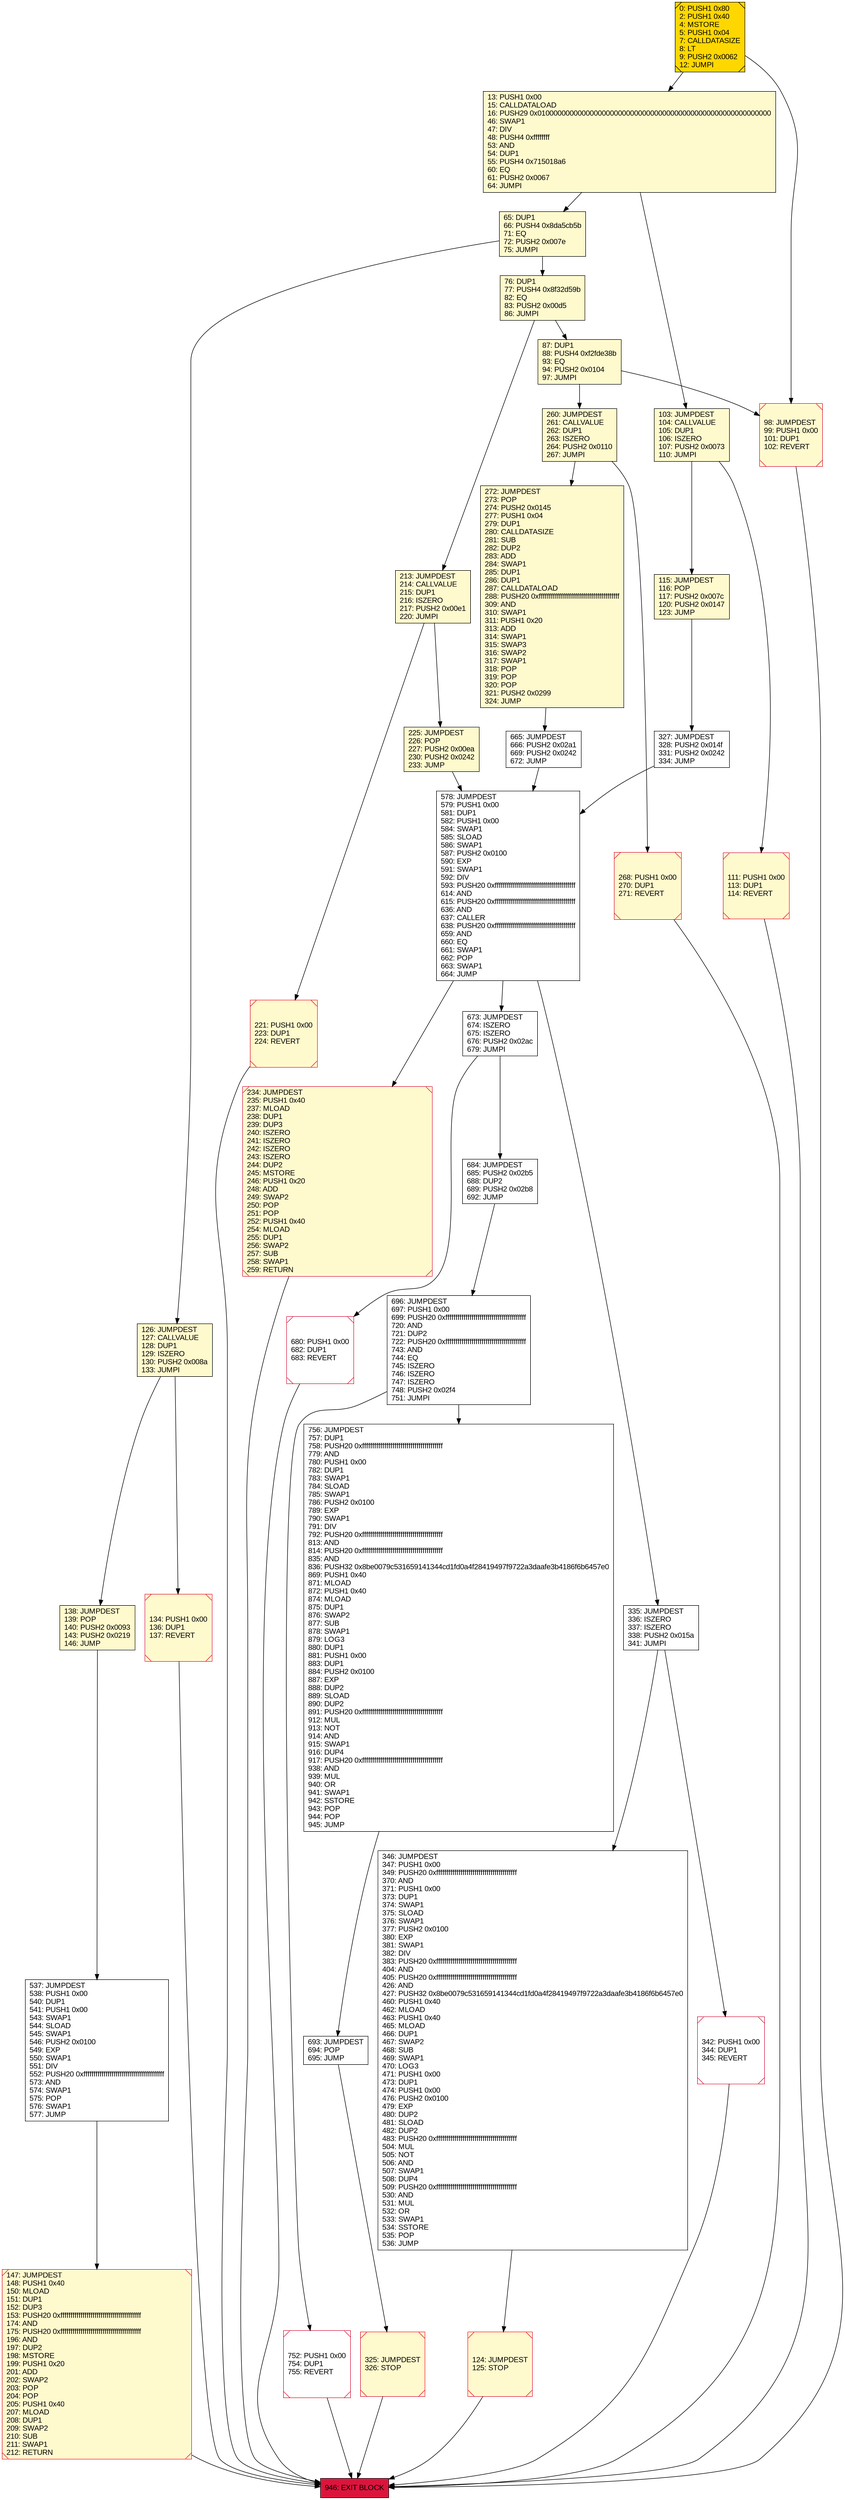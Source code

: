 digraph G {
bgcolor=transparent rankdir=UD;
node [shape=box style=filled color=black fillcolor=white fontname=arial fontcolor=black];
126 [label="126: JUMPDEST\l127: CALLVALUE\l128: DUP1\l129: ISZERO\l130: PUSH2 0x008a\l133: JUMPI\l" fillcolor=lemonchiffon ];
147 [label="147: JUMPDEST\l148: PUSH1 0x40\l150: MLOAD\l151: DUP1\l152: DUP3\l153: PUSH20 0xffffffffffffffffffffffffffffffffffffffff\l174: AND\l175: PUSH20 0xffffffffffffffffffffffffffffffffffffffff\l196: AND\l197: DUP2\l198: MSTORE\l199: PUSH1 0x20\l201: ADD\l202: SWAP2\l203: POP\l204: POP\l205: PUSH1 0x40\l207: MLOAD\l208: DUP1\l209: SWAP2\l210: SUB\l211: SWAP1\l212: RETURN\l" fillcolor=lemonchiffon shape=Msquare color=crimson ];
76 [label="76: DUP1\l77: PUSH4 0x8f32d59b\l82: EQ\l83: PUSH2 0x00d5\l86: JUMPI\l" fillcolor=lemonchiffon ];
756 [label="756: JUMPDEST\l757: DUP1\l758: PUSH20 0xffffffffffffffffffffffffffffffffffffffff\l779: AND\l780: PUSH1 0x00\l782: DUP1\l783: SWAP1\l784: SLOAD\l785: SWAP1\l786: PUSH2 0x0100\l789: EXP\l790: SWAP1\l791: DIV\l792: PUSH20 0xffffffffffffffffffffffffffffffffffffffff\l813: AND\l814: PUSH20 0xffffffffffffffffffffffffffffffffffffffff\l835: AND\l836: PUSH32 0x8be0079c531659141344cd1fd0a4f28419497f9722a3daafe3b4186f6b6457e0\l869: PUSH1 0x40\l871: MLOAD\l872: PUSH1 0x40\l874: MLOAD\l875: DUP1\l876: SWAP2\l877: SUB\l878: SWAP1\l879: LOG3\l880: DUP1\l881: PUSH1 0x00\l883: DUP1\l884: PUSH2 0x0100\l887: EXP\l888: DUP2\l889: SLOAD\l890: DUP2\l891: PUSH20 0xffffffffffffffffffffffffffffffffffffffff\l912: MUL\l913: NOT\l914: AND\l915: SWAP1\l916: DUP4\l917: PUSH20 0xffffffffffffffffffffffffffffffffffffffff\l938: AND\l939: MUL\l940: OR\l941: SWAP1\l942: SSTORE\l943: POP\l944: POP\l945: JUMP\l" ];
213 [label="213: JUMPDEST\l214: CALLVALUE\l215: DUP1\l216: ISZERO\l217: PUSH2 0x00e1\l220: JUMPI\l" fillcolor=lemonchiffon ];
665 [label="665: JUMPDEST\l666: PUSH2 0x02a1\l669: PUSH2 0x0242\l672: JUMP\l" ];
103 [label="103: JUMPDEST\l104: CALLVALUE\l105: DUP1\l106: ISZERO\l107: PUSH2 0x0073\l110: JUMPI\l" fillcolor=lemonchiffon ];
680 [label="680: PUSH1 0x00\l682: DUP1\l683: REVERT\l" shape=Msquare color=crimson ];
13 [label="13: PUSH1 0x00\l15: CALLDATALOAD\l16: PUSH29 0x0100000000000000000000000000000000000000000000000000000000\l46: SWAP1\l47: DIV\l48: PUSH4 0xffffffff\l53: AND\l54: DUP1\l55: PUSH4 0x715018a6\l60: EQ\l61: PUSH2 0x0067\l64: JUMPI\l" fillcolor=lemonchiffon ];
537 [label="537: JUMPDEST\l538: PUSH1 0x00\l540: DUP1\l541: PUSH1 0x00\l543: SWAP1\l544: SLOAD\l545: SWAP1\l546: PUSH2 0x0100\l549: EXP\l550: SWAP1\l551: DIV\l552: PUSH20 0xffffffffffffffffffffffffffffffffffffffff\l573: AND\l574: SWAP1\l575: POP\l576: SWAP1\l577: JUMP\l" ];
111 [label="111: PUSH1 0x00\l113: DUP1\l114: REVERT\l" fillcolor=lemonchiffon shape=Msquare color=crimson ];
325 [label="325: JUMPDEST\l326: STOP\l" fillcolor=lemonchiffon shape=Msquare color=crimson ];
752 [label="752: PUSH1 0x00\l754: DUP1\l755: REVERT\l" shape=Msquare color=crimson ];
693 [label="693: JUMPDEST\l694: POP\l695: JUMP\l" ];
234 [label="234: JUMPDEST\l235: PUSH1 0x40\l237: MLOAD\l238: DUP1\l239: DUP3\l240: ISZERO\l241: ISZERO\l242: ISZERO\l243: ISZERO\l244: DUP2\l245: MSTORE\l246: PUSH1 0x20\l248: ADD\l249: SWAP2\l250: POP\l251: POP\l252: PUSH1 0x40\l254: MLOAD\l255: DUP1\l256: SWAP2\l257: SUB\l258: SWAP1\l259: RETURN\l" fillcolor=lemonchiffon shape=Msquare color=crimson ];
335 [label="335: JUMPDEST\l336: ISZERO\l337: ISZERO\l338: PUSH2 0x015a\l341: JUMPI\l" ];
115 [label="115: JUMPDEST\l116: POP\l117: PUSH2 0x007c\l120: PUSH2 0x0147\l123: JUMP\l" fillcolor=lemonchiffon ];
225 [label="225: JUMPDEST\l226: POP\l227: PUSH2 0x00ea\l230: PUSH2 0x0242\l233: JUMP\l" fillcolor=lemonchiffon ];
138 [label="138: JUMPDEST\l139: POP\l140: PUSH2 0x0093\l143: PUSH2 0x0219\l146: JUMP\l" fillcolor=lemonchiffon ];
0 [label="0: PUSH1 0x80\l2: PUSH1 0x40\l4: MSTORE\l5: PUSH1 0x04\l7: CALLDATASIZE\l8: LT\l9: PUSH2 0x0062\l12: JUMPI\l" fillcolor=lemonchiffon shape=Msquare fillcolor=gold ];
65 [label="65: DUP1\l66: PUSH4 0x8da5cb5b\l71: EQ\l72: PUSH2 0x007e\l75: JUMPI\l" fillcolor=lemonchiffon ];
98 [label="98: JUMPDEST\l99: PUSH1 0x00\l101: DUP1\l102: REVERT\l" fillcolor=lemonchiffon shape=Msquare color=crimson ];
134 [label="134: PUSH1 0x00\l136: DUP1\l137: REVERT\l" fillcolor=lemonchiffon shape=Msquare color=crimson ];
124 [label="124: JUMPDEST\l125: STOP\l" fillcolor=lemonchiffon shape=Msquare color=crimson ];
272 [label="272: JUMPDEST\l273: POP\l274: PUSH2 0x0145\l277: PUSH1 0x04\l279: DUP1\l280: CALLDATASIZE\l281: SUB\l282: DUP2\l283: ADD\l284: SWAP1\l285: DUP1\l286: DUP1\l287: CALLDATALOAD\l288: PUSH20 0xffffffffffffffffffffffffffffffffffffffff\l309: AND\l310: SWAP1\l311: PUSH1 0x20\l313: ADD\l314: SWAP1\l315: SWAP3\l316: SWAP2\l317: SWAP1\l318: POP\l319: POP\l320: POP\l321: PUSH2 0x0299\l324: JUMP\l" fillcolor=lemonchiffon ];
87 [label="87: DUP1\l88: PUSH4 0xf2fde38b\l93: EQ\l94: PUSH2 0x0104\l97: JUMPI\l" fillcolor=lemonchiffon ];
268 [label="268: PUSH1 0x00\l270: DUP1\l271: REVERT\l" fillcolor=lemonchiffon shape=Msquare color=crimson ];
684 [label="684: JUMPDEST\l685: PUSH2 0x02b5\l688: DUP2\l689: PUSH2 0x02b8\l692: JUMP\l" ];
946 [label="946: EXIT BLOCK\l" fillcolor=crimson ];
327 [label="327: JUMPDEST\l328: PUSH2 0x014f\l331: PUSH2 0x0242\l334: JUMP\l" ];
346 [label="346: JUMPDEST\l347: PUSH1 0x00\l349: PUSH20 0xffffffffffffffffffffffffffffffffffffffff\l370: AND\l371: PUSH1 0x00\l373: DUP1\l374: SWAP1\l375: SLOAD\l376: SWAP1\l377: PUSH2 0x0100\l380: EXP\l381: SWAP1\l382: DIV\l383: PUSH20 0xffffffffffffffffffffffffffffffffffffffff\l404: AND\l405: PUSH20 0xffffffffffffffffffffffffffffffffffffffff\l426: AND\l427: PUSH32 0x8be0079c531659141344cd1fd0a4f28419497f9722a3daafe3b4186f6b6457e0\l460: PUSH1 0x40\l462: MLOAD\l463: PUSH1 0x40\l465: MLOAD\l466: DUP1\l467: SWAP2\l468: SUB\l469: SWAP1\l470: LOG3\l471: PUSH1 0x00\l473: DUP1\l474: PUSH1 0x00\l476: PUSH2 0x0100\l479: EXP\l480: DUP2\l481: SLOAD\l482: DUP2\l483: PUSH20 0xffffffffffffffffffffffffffffffffffffffff\l504: MUL\l505: NOT\l506: AND\l507: SWAP1\l508: DUP4\l509: PUSH20 0xffffffffffffffffffffffffffffffffffffffff\l530: AND\l531: MUL\l532: OR\l533: SWAP1\l534: SSTORE\l535: POP\l536: JUMP\l" ];
342 [label="342: PUSH1 0x00\l344: DUP1\l345: REVERT\l" shape=Msquare color=crimson ];
673 [label="673: JUMPDEST\l674: ISZERO\l675: ISZERO\l676: PUSH2 0x02ac\l679: JUMPI\l" ];
696 [label="696: JUMPDEST\l697: PUSH1 0x00\l699: PUSH20 0xffffffffffffffffffffffffffffffffffffffff\l720: AND\l721: DUP2\l722: PUSH20 0xffffffffffffffffffffffffffffffffffffffff\l743: AND\l744: EQ\l745: ISZERO\l746: ISZERO\l747: ISZERO\l748: PUSH2 0x02f4\l751: JUMPI\l" ];
260 [label="260: JUMPDEST\l261: CALLVALUE\l262: DUP1\l263: ISZERO\l264: PUSH2 0x0110\l267: JUMPI\l" fillcolor=lemonchiffon ];
221 [label="221: PUSH1 0x00\l223: DUP1\l224: REVERT\l" fillcolor=lemonchiffon shape=Msquare color=crimson ];
578 [label="578: JUMPDEST\l579: PUSH1 0x00\l581: DUP1\l582: PUSH1 0x00\l584: SWAP1\l585: SLOAD\l586: SWAP1\l587: PUSH2 0x0100\l590: EXP\l591: SWAP1\l592: DIV\l593: PUSH20 0xffffffffffffffffffffffffffffffffffffffff\l614: AND\l615: PUSH20 0xffffffffffffffffffffffffffffffffffffffff\l636: AND\l637: CALLER\l638: PUSH20 0xffffffffffffffffffffffffffffffffffffffff\l659: AND\l660: EQ\l661: SWAP1\l662: POP\l663: SWAP1\l664: JUMP\l" ];
76 -> 213;
13 -> 103;
578 -> 673;
103 -> 111;
673 -> 684;
87 -> 260;
756 -> 693;
134 -> 946;
260 -> 268;
346 -> 124;
268 -> 946;
213 -> 225;
65 -> 126;
578 -> 335;
115 -> 327;
138 -> 537;
13 -> 65;
578 -> 234;
335 -> 342;
76 -> 87;
335 -> 346;
680 -> 946;
696 -> 756;
0 -> 98;
693 -> 325;
342 -> 946;
684 -> 696;
327 -> 578;
87 -> 98;
537 -> 147;
221 -> 946;
260 -> 272;
103 -> 115;
98 -> 946;
124 -> 946;
225 -> 578;
272 -> 665;
65 -> 76;
325 -> 946;
752 -> 946;
234 -> 946;
126 -> 138;
126 -> 134;
696 -> 752;
0 -> 13;
673 -> 680;
147 -> 946;
665 -> 578;
213 -> 221;
111 -> 946;
}